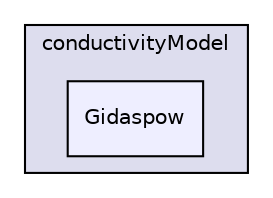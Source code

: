 digraph "applications/solvers/multiphase/twoPhaseEulerFoam/phaseCompressibleTurbulenceModels/kineticTheoryModels/conductivityModel/Gidaspow" {
  bgcolor=transparent;
  compound=true
  node [ fontsize="10", fontname="Helvetica"];
  edge [ labelfontsize="10", labelfontname="Helvetica"];
  subgraph clusterdir_ba321717d448fd8e54ed59d33003675b {
    graph [ bgcolor="#ddddee", pencolor="black", label="conductivityModel" fontname="Helvetica", fontsize="10", URL="dir_ba321717d448fd8e54ed59d33003675b.html"]
  dir_185907c3465b49c5fddacc31ead2a5f7 [shape=box, label="Gidaspow", style="filled", fillcolor="#eeeeff", pencolor="black", URL="dir_185907c3465b49c5fddacc31ead2a5f7.html"];
  }
}
